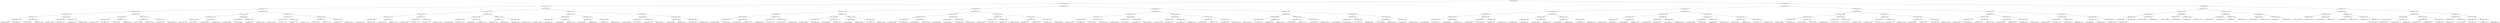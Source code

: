 digraph G{
1846728894 [label="Node{data=[5890, 5890]}"]
1846728894 -> 33327404
33327404 [label="Node{data=[3258, 3258]}"]
33327404 -> 188747966
188747966 [label="Node{data=[1720, 1720]}"]
188747966 -> 506083767
506083767 [label="Node{data=[1627, 1627]}"]
506083767 -> 1720047076
1720047076 [label="Node{data=[1513, 1513]}"]
1720047076 -> 55940593
55940593 [label="Node{data=[1505, 1505]}"]
55940593 -> 136028357
136028357 [label="Node{data=[1501, 1501]}"]
136028357 -> 1194575856
1194575856 [label="Node{data=[1499, 1499]}"]
1194575856 -> 265355271
265355271 [label="Node{data=[1498, 1498]}"]
1194575856 -> 537191953
537191953 [label="Node{data=[1500, 1500]}"]
136028357 -> 1976334172
1976334172 [label="Node{data=[1503, 1503]}"]
1976334172 -> 748233298
748233298 [label="Node{data=[1502, 1502]}"]
1976334172 -> 735043326
735043326 [label="Node{data=[1504, 1504]}"]
55940593 -> 754745848
754745848 [label="Node{data=[1509, 1509]}"]
754745848 -> 974939564
974939564 [label="Node{data=[1507, 1507]}"]
974939564 -> 1609714447
1609714447 [label="Node{data=[1506, 1506]}"]
974939564 -> 178210337
178210337 [label="Node{data=[1508, 1508]}"]
754745848 -> 1118102987
1118102987 [label="Node{data=[1511, 1511]}"]
1118102987 -> 466409782
466409782 [label="Node{data=[1510, 1510]}"]
1118102987 -> 1445675891
1445675891 [label="Node{data=[1512, 1512]}"]
1720047076 -> 653634009
653634009 [label="Node{data=[1619, 1619]}"]
653634009 -> 1125816945
1125816945 [label="Node{data=[1584, 1584]}"]
1125816945 -> 1046675021
1046675021 [label="Node{data=[1553, 1553]}"]
1046675021 -> 845025833
845025833 [label="Node{data=[1514, 1514]}"]
1046675021 -> 963563226
963563226 [label="Node{data=[1557, 1557]}"]
1125816945 -> 774898324
774898324 [label="Node{data=[1617, 1617]}"]
774898324 -> 126419337
126419337 [label="Node{data=[1616, 1616]}"]
774898324 -> 1166316555
1166316555 [label="Node{data=[1618, 1618]}"]
653634009 -> 173247103
173247103 [label="Node{data=[1623, 1623]}"]
173247103 -> 618204419
618204419 [label="Node{data=[1621, 1621]}"]
618204419 -> 1796461912
1796461912 [label="Node{data=[1620, 1620]}"]
618204419 -> 181805309
181805309 [label="Node{data=[1622, 1622]}"]
173247103 -> 473977770
473977770 [label="Node{data=[1625, 1625]}"]
473977770 -> 1889395764
1889395764 [label="Node{data=[1624, 1624]}"]
473977770 -> 89216618
89216618 [label="Node{data=[1626, 1626]}"]
506083767 -> 1044078581
1044078581 [label="Node{data=[1643, 1643]}"]
1044078581 -> 544769691
544769691 [label="Node{data=[1635, 1635]}"]
544769691 -> 1071344356
1071344356 [label="Node{data=[1631, 1631]}"]
1071344356 -> 808884595
808884595 [label="Node{data=[1629, 1629]}"]
808884595 -> 1410776183
1410776183 [label="Node{data=[1628, 1628]}"]
808884595 -> 809411632
809411632 [label="Node{data=[1630, 1630]}"]
1071344356 -> 1423336601
1423336601 [label="Node{data=[1633, 1633]}"]
1423336601 -> 1345294961
1345294961 [label="Node{data=[1632, 1632]}"]
1423336601 -> 825977095
825977095 [label="Node{data=[1634, 1634]}"]
544769691 -> 1960920116
1960920116 [label="Node{data=[1639, 1639]}"]
1960920116 -> 334763165
334763165 [label="Node{data=[1637, 1637]}"]
334763165 -> 1063559304
1063559304 [label="Node{data=[1636, 1636]}"]
334763165 -> 1434293554
1434293554 [label="Node{data=[1638, 1638]}"]
1960920116 -> 734243661
734243661 [label="Node{data=[1641, 1641]}"]
734243661 -> 413143636
413143636 [label="Node{data=[1640, 1640]}"]
734243661 -> 39485736
39485736 [label="Node{data=[1642, 1642]}"]
1044078581 -> 1001869396
1001869396 [label="Node{data=[1712, 1712]}"]
1001869396 -> 228068780
228068780 [label="Node{data=[1708, 1708]}"]
228068780 -> 355638521
355638521 [label="Node{data=[1706, 1706]}"]
355638521 -> 1136069814
1136069814 [label="Node{data=[1644, 1644]}"]
355638521 -> 1107546468
1107546468 [label="Node{data=[1707, 1707]}"]
228068780 -> 263930341
263930341 [label="Node{data=[1710, 1710]}"]
263930341 -> 250593727
250593727 [label="Node{data=[1709, 1709]}"]
263930341 -> 1967570536
1967570536 [label="Node{data=[1711, 1711]}"]
1001869396 -> 697489749
697489749 [label="Node{data=[1716, 1716]}"]
697489749 -> 2096304619
2096304619 [label="Node{data=[1714, 1714]}"]
2096304619 -> 216122867
216122867 [label="Node{data=[1713, 1713]}"]
2096304619 -> 1284808697
1284808697 [label="Node{data=[1715, 1715]}"]
697489749 -> 1945354063
1945354063 [label="Node{data=[1718, 1718]}"]
1945354063 -> 392922259
392922259 [label="Node{data=[1717, 1717]}"]
1945354063 -> 354878928
354878928 [label="Node{data=[1719, 1719]}"]
188747966 -> 2107915226
2107915226 [label="Node{data=[2218, 2218]}"]
2107915226 -> 323218150
323218150 [label="Node{data=[1741, 1741]}"]
323218150 -> 1489484545
1489484545 [label="Node{data=[1733, 1733]}"]
1489484545 -> 1977822284
1977822284 [label="Node{data=[1724, 1724]}"]
1977822284 -> 692429761
692429761 [label="Node{data=[1722, 1722]}"]
692429761 -> 626878677
626878677 [label="Node{data=[1721, 1721]}"]
692429761 -> 1084735692
1084735692 [label="Node{data=[1723, 1723]}"]
1977822284 -> 751441368
751441368 [label="Node{data=[1726, 1726]}"]
751441368 -> 680910891
680910891 [label="Node{data=[1725, 1725]}"]
751441368 -> 1715486252
1715486252 [label="Node{data=[1727, 1727]}"]
1489484545 -> 404693896
404693896 [label="Node{data=[1737, 1737]}"]
404693896 -> 1678217606
1678217606 [label="Node{data=[1735, 1735]}"]
1678217606 -> 1662300565
1662300565 [label="Node{data=[1734, 1734]}"]
1678217606 -> 71451269
71451269 [label="Node{data=[1736, 1736]}"]
404693896 -> 1704993510
1704993510 [label="Node{data=[1739, 1739]}"]
1704993510 -> 1030952053
1030952053 [label="Node{data=[1738, 1738]}"]
1704993510 -> 2074968663
2074968663 [label="Node{data=[1740, 1740]}"]
323218150 -> 1844289997
1844289997 [label="Node{data=[2210, 2210]}"]
1844289997 -> 163453316
163453316 [label="Node{data=[1745, 1745]}"]
163453316 -> 743142522
743142522 [label="Node{data=[1743, 1743]}"]
743142522 -> 996406430
996406430 [label="Node{data=[1742, 1742]}"]
743142522 -> 989907446
989907446 [label="Node{data=[1744, 1744]}"]
163453316 -> 1116439851
1116439851 [label="Node{data=[1747, 1747]}"]
1116439851 -> 890556836
890556836 [label="Node{data=[1746, 1746]}"]
1116439851 -> 293012636
293012636 [label="Node{data=[2177, 2177]}"]
1844289997 -> 738537533
738537533 [label="Node{data=[2214, 2214]}"]
738537533 -> 842615371
842615371 [label="Node{data=[2212, 2212]}"]
842615371 -> 565392473
565392473 [label="Node{data=[2211, 2211]}"]
842615371 -> 139040535
139040535 [label="Node{data=[2213, 2213]}"]
738537533 -> 231262971
231262971 [label="Node{data=[2216, 2216]}"]
231262971 -> 1977332251
1977332251 [label="Node{data=[2215, 2215]}"]
231262971 -> 1307726085
1307726085 [label="Node{data=[2217, 2217]}"]
2107915226 -> 155682435
155682435 [label="Node{data=[2234, 2234]}"]
155682435 -> 1116932674
1116932674 [label="Node{data=[2226, 2226]}"]
1116932674 -> 1785733985
1785733985 [label="Node{data=[2222, 2222]}"]
1785733985 -> 903167315
903167315 [label="Node{data=[2220, 2220]}"]
903167315 -> 9688820
9688820 [label="Node{data=[2219, 2219]}"]
903167315 -> 1518865854
1518865854 [label="Node{data=[2221, 2221]}"]
1785733985 -> 831018661
831018661 [label="Node{data=[2224, 2224]}"]
831018661 -> 757848674
757848674 [label="Node{data=[2223, 2223]}"]
831018661 -> 865176901
865176901 [label="Node{data=[2225, 2225]}"]
1116932674 -> 703497076
703497076 [label="Node{data=[2230, 2230]}"]
703497076 -> 1512097170
1512097170 [label="Node{data=[2228, 2228]}"]
1512097170 -> 699133054
699133054 [label="Node{data=[2227, 2227]}"]
1512097170 -> 376416171
376416171 [label="Node{data=[2229, 2229]}"]
703497076 -> 1271358257
1271358257 [label="Node{data=[2232, 2232]}"]
1271358257 -> 387392398
387392398 [label="Node{data=[2231, 2231]}"]
1271358257 -> 1630139662
1630139662 [label="Node{data=[2233, 2233]}"]
155682435 -> 177226879
177226879 [label="Node{data=[3194, 3194]}"]
177226879 -> 2059301111
2059301111 [label="Node{data=[2238, 2238]}"]
2059301111 -> 1411069821
1411069821 [label="Node{data=[2236, 2236]}"]
1411069821 -> 2050242933
2050242933 [label="Node{data=[2235, 2235]}"]
1411069821 -> 1913596400
1913596400 [label="Node{data=[2237, 2237]}"]
2059301111 -> 2067781262
2067781262 [label="Node{data=[2240, 2240]}"]
2067781262 -> 1980933707
1980933707 [label="Node{data=[2239, 2239]}"]
2067781262 -> 766957165
766957165 [label="Node{data=[2873, 2873]}"]
177226879 -> 654125698
654125698 [label="Node{data=[3254, 3254]}"]
654125698 -> 603132789
603132789 [label="Node{data=[3252, 3252]}"]
603132789 -> 1085327806
1085327806 [label="Node{data=[3246, 3246]}"]
603132789 -> 1538161275
1538161275 [label="Node{data=[3253, 3253]}"]
654125698 -> 340320950
340320950 [label="Node{data=[3256, 3256]}"]
340320950 -> 798700529
798700529 [label="Node{data=[3255, 3255]}"]
340320950 -> 1772151429
1772151429 [label="Node{data=[3257, 3257]}"]
33327404 -> 1106587752
1106587752 [label="Node{data=[3747, 3747]}"]
1106587752 -> 318453682
318453682 [label="Node{data=[3681, 3681]}"]
318453682 -> 1686735527
1686735527 [label="Node{data=[3511, 3511]}"]
1686735527 -> 173275257
173275257 [label="Node{data=[3266, 3266]}"]
173275257 -> 1657667371
1657667371 [label="Node{data=[3262, 3262]}"]
1657667371 -> 692060775
692060775 [label="Node{data=[3260, 3260]}"]
692060775 -> 28600666
28600666 [label="Node{data=[3259, 3259]}"]
692060775 -> 347195685
347195685 [label="Node{data=[3261, 3261]}"]
1657667371 -> 419973183
419973183 [label="Node{data=[3264, 3264]}"]
419973183 -> 812786243
812786243 [label="Node{data=[3263, 3263]}"]
419973183 -> 305030062
305030062 [label="Node{data=[3265, 3265]}"]
173275257 -> 147613743
147613743 [label="Node{data=[3394, 3394]}"]
147613743 -> 1407090873
1407090873 [label="Node{data=[3268, 3268]}"]
1407090873 -> 1914683579
1914683579 [label="Node{data=[3267, 3267]}"]
1407090873 -> 332262981
332262981 [label="Node{data=[3297, 3297]}"]
147613743 -> 2024497411
2024497411 [label="Node{data=[3509, 3509]}"]
2024497411 -> 1599602151
1599602151 [label="Node{data=[3508, 3508]}"]
2024497411 -> 1405220014
1405220014 [label="Node{data=[3510, 3510]}"]
1686735527 -> 797087573
797087573 [label="Node{data=[3673, 3673]}"]
797087573 -> 201476319
201476319 [label="Node{data=[3669, 3669]}"]
201476319 -> 1817851005
1817851005 [label="Node{data=[3667, 3667]}"]
1817851005 -> 820169180
820169180 [label="Node{data=[3550, 3550]}"]
1817851005 -> 199346346
199346346 [label="Node{data=[3668, 3668]}"]
201476319 -> 364592569
364592569 [label="Node{data=[3671, 3671]}"]
364592569 -> 679418543
679418543 [label="Node{data=[3670, 3670]}"]
364592569 -> 250976853
250976853 [label="Node{data=[3672, 3672]}"]
797087573 -> 190097337
190097337 [label="Node{data=[3677, 3677]}"]
190097337 -> 1204684191
1204684191 [label="Node{data=[3675, 3675]}"]
1204684191 -> 397727147
397727147 [label="Node{data=[3674, 3674]}"]
1204684191 -> 892453434
892453434 [label="Node{data=[3676, 3676]}"]
190097337 -> 469160522
469160522 [label="Node{data=[3679, 3679]}"]
469160522 -> 748932694
748932694 [label="Node{data=[3678, 3678]}"]
469160522 -> 487280612
487280612 [label="Node{data=[3680, 3680]}"]
318453682 -> 638615149
638615149 [label="Node{data=[3697, 3697]}"]
638615149 -> 198810727
198810727 [label="Node{data=[3689, 3689]}"]
198810727 -> 968499764
968499764 [label="Node{data=[3685, 3685]}"]
968499764 -> 2122923656
2122923656 [label="Node{data=[3683, 3683]}"]
2122923656 -> 1540342818
1540342818 [label="Node{data=[3682, 3682]}"]
2122923656 -> 481444248
481444248 [label="Node{data=[3684, 3684]}"]
968499764 -> 1961982904
1961982904 [label="Node{data=[3687, 3687]}"]
1961982904 -> 1136359120
1136359120 [label="Node{data=[3686, 3686]}"]
1961982904 -> 1727022161
1727022161 [label="Node{data=[3688, 3688]}"]
198810727 -> 1749051286
1749051286 [label="Node{data=[3693, 3693]}"]
1749051286 -> 395570589
395570589 [label="Node{data=[3691, 3691]}"]
395570589 -> 252056649
252056649 [label="Node{data=[3690, 3690]}"]
395570589 -> 1806703412
1806703412 [label="Node{data=[3692, 3692]}"]
1749051286 -> 2600195
2600195 [label="Node{data=[3695, 3695]}"]
2600195 -> 139483039
139483039 [label="Node{data=[3694, 3694]}"]
2600195 -> 927710848
927710848 [label="Node{data=[3696, 3696]}"]
638615149 -> 1548315366
1548315366 [label="Node{data=[3739, 3739]}"]
1548315366 -> 1631296473
1631296473 [label="Node{data=[3735, 3735]}"]
1631296473 -> 1809700046
1809700046 [label="Node{data=[3721, 3721]}"]
1809700046 -> 17356939
17356939 [label="Node{data=[3698, 3698]}"]
1809700046 -> 369204246
369204246 [label="Node{data=[3734, 3734]}"]
1631296473 -> 727263324
727263324 [label="Node{data=[3737, 3737]}"]
727263324 -> 782754397
782754397 [label="Node{data=[3736, 3736]}"]
727263324 -> 1764535170
1764535170 [label="Node{data=[3738, 3738]}"]
1548315366 -> 1943497629
1943497629 [label="Node{data=[3743, 3743]}"]
1943497629 -> 296662643
296662643 [label="Node{data=[3741, 3741]}"]
296662643 -> 658193
658193 [label="Node{data=[3740, 3740]}"]
296662643 -> 209109033
209109033 [label="Node{data=[3742, 3742]}"]
1943497629 -> 1144375737
1144375737 [label="Node{data=[3745, 3745]}"]
1144375737 -> 541909602
541909602 [label="Node{data=[3744, 3744]}"]
1144375737 -> 1884170233
1884170233 [label="Node{data=[3746, 3746]}"]
1106587752 -> 1250149969
1250149969 [label="Node{data=[5626, 5626]}"]
1250149969 -> 546420409
546420409 [label="Node{data=[5610, 5610]}"]
546420409 -> 1728651067
1728651067 [label="Node{data=[3755, 3755]}"]
1728651067 -> 1727634892
1727634892 [label="Node{data=[3751, 3751]}"]
1727634892 -> 840723980
840723980 [label="Node{data=[3749, 3749]}"]
840723980 -> 529871496
529871496 [label="Node{data=[3748, 3748]}"]
840723980 -> 818550406
818550406 [label="Node{data=[3750, 3750]}"]
1727634892 -> 444070574
444070574 [label="Node{data=[3753, 3753]}"]
444070574 -> 1271565282
1271565282 [label="Node{data=[3752, 3752]}"]
444070574 -> 2113794401
2113794401 [label="Node{data=[3754, 3754]}"]
1728651067 -> 501458558
501458558 [label="Node{data=[5606, 5606]}"]
501458558 -> 946114022
946114022 [label="Node{data=[5604, 5604]}"]
946114022 -> 669942931
669942931 [label="Node{data=[5603, 5603]}"]
946114022 -> 889851894
889851894 [label="Node{data=[5605, 5605]}"]
501458558 -> 903520127
903520127 [label="Node{data=[5608, 5608]}"]
903520127 -> 701317023
701317023 [label="Node{data=[5607, 5607]}"]
903520127 -> 2052389929
2052389929 [label="Node{data=[5609, 5609]}"]
546420409 -> 532949290
532949290 [label="Node{data=[5618, 5618]}"]
532949290 -> 2122607818
2122607818 [label="Node{data=[5614, 5614]}"]
2122607818 -> 1047893314
1047893314 [label="Node{data=[5612, 5612]}"]
1047893314 -> 1671267089
1671267089 [label="Node{data=[5611, 5611]}"]
1047893314 -> 1563323185
1563323185 [label="Node{data=[5613, 5613]}"]
2122607818 -> 9547362
9547362 [label="Node{data=[5616, 5616]}"]
9547362 -> 308077751
308077751 [label="Node{data=[5615, 5615]}"]
9547362 -> 500594918
500594918 [label="Node{data=[5617, 5617]}"]
532949290 -> 856686478
856686478 [label="Node{data=[5622, 5622]}"]
856686478 -> 1054909747
1054909747 [label="Node{data=[5620, 5620]}"]
1054909747 -> 1273792260
1273792260 [label="Node{data=[5619, 5619]}"]
1054909747 -> 1708382167
1708382167 [label="Node{data=[5621, 5621]}"]
856686478 -> 694986604
694986604 [label="Node{data=[5624, 5624]}"]
694986604 -> 312366671
312366671 [label="Node{data=[5623, 5623]}"]
694986604 -> 1030039487
1030039487 [label="Node{data=[5625, 5625]}"]
1250149969 -> 1190339243
1190339243 [label="Node{data=[5642, 5642]}"]
1190339243 -> 183020254
183020254 [label="Node{data=[5634, 5634]}"]
183020254 -> 1780791778
1780791778 [label="Node{data=[5630, 5630]}"]
1780791778 -> 2120758214
2120758214 [label="Node{data=[5628, 5628]}"]
2120758214 -> 567386330
567386330 [label="Node{data=[5627, 5627]}"]
2120758214 -> 1855996004
1855996004 [label="Node{data=[5629, 5629]}"]
1780791778 -> 553918459
553918459 [label="Node{data=[5632, 5632]}"]
553918459 -> 516816414
516816414 [label="Node{data=[5631, 5631]}"]
553918459 -> 850807405
850807405 [label="Node{data=[5633, 5633]}"]
183020254 -> 1593413439
1593413439 [label="Node{data=[5638, 5638]}"]
1593413439 -> 1602463964
1602463964 [label="Node{data=[5636, 5636]}"]
1602463964 -> 776966204
776966204 [label="Node{data=[5635, 5635]}"]
1602463964 -> 774521530
774521530 [label="Node{data=[5637, 5637]}"]
1593413439 -> 1018736695
1018736695 [label="Node{data=[5640, 5640]}"]
1018736695 -> 2118072884
2118072884 [label="Node{data=[5639, 5639]}"]
1018736695 -> 740527039
740527039 [label="Node{data=[5641, 5641]}"]
1190339243 -> 1348481811
1348481811 [label="Node{data=[5882, 5882]}"]
1348481811 -> 698357792
698357792 [label="Node{data=[5646, 5646]}"]
698357792 -> 784951738
784951738 [label="Node{data=[5644, 5644]}"]
784951738 -> 503804335
503804335 [label="Node{data=[5643, 5643]}"]
784951738 -> 1328423383
1328423383 [label="Node{data=[5645, 5645]}"]
698357792 -> 1717977354
1717977354 [label="Node{data=[5680, 5680]}"]
1717977354 -> 50815173
50815173 [label="Node{data=[5679, 5679]}"]
1717977354 -> 648602371
648602371 [label="Node{data=[5681, 5681]}"]
1348481811 -> 406216344
406216344 [label="Node{data=[5886, 5886]}"]
406216344 -> 1284256389
1284256389 [label="Node{data=[5884, 5884]}"]
1284256389 -> 1958048409
1958048409 [label="Node{data=[5883, 5883]}"]
1284256389 -> 358889463
358889463 [label="Node{data=[5885, 5885]}"]
406216344 -> 1066166621
1066166621 [label="Node{data=[5888, 5888]}"]
1066166621 -> 314141747
314141747 [label="Node{data=[5887, 5887]}"]
1066166621 -> 1296561479
1296561479 [label="Node{data=[5889, 5889]}"]
1846728894 -> 2041100439
2041100439 [label="Node{data=[8067, 8067]}"]
2041100439 -> 624091262
624091262 [label="Node{data=[7404, 7404]}"]
624091262 -> 2083772447
2083772447 [label="Node{data=[5971, 5971]}"]
2083772447 -> 237827859
237827859 [label="Node{data=[5906, 5906]}"]
237827859 -> 855411265
855411265 [label="Node{data=[5898, 5898]}"]
855411265 -> 16756080
16756080 [label="Node{data=[5894, 5894]}"]
16756080 -> 1659797072
1659797072 [label="Node{data=[5892, 5892]}"]
1659797072 -> 194222449
194222449 [label="Node{data=[5891, 5891]}"]
1659797072 -> 1575728320
1575728320 [label="Node{data=[5893, 5893]}"]
16756080 -> 545396256
545396256 [label="Node{data=[5896, 5896]}"]
545396256 -> 823128222
823128222 [label="Node{data=[5895, 5895]}"]
545396256 -> 650162143
650162143 [label="Node{data=[5897, 5897]}"]
855411265 -> 638407283
638407283 [label="Node{data=[5902, 5902]}"]
638407283 -> 370041732
370041732 [label="Node{data=[5900, 5900]}"]
370041732 -> 1481374427
1481374427 [label="Node{data=[5899, 5899]}"]
370041732 -> 2077628506
2077628506 [label="Node{data=[5901, 5901]}"]
638407283 -> 931414937
931414937 [label="Node{data=[5904, 5904]}"]
931414937 -> 1383269550
1383269550 [label="Node{data=[5903, 5903]}"]
931414937 -> 1441378585
1441378585 [label="Node{data=[5905, 5905]}"]
237827859 -> 506881846
506881846 [label="Node{data=[5914, 5914]}"]
506881846 -> 188442594
188442594 [label="Node{data=[5910, 5910]}"]
188442594 -> 1101481055
1101481055 [label="Node{data=[5908, 5908]}"]
1101481055 -> 1507738635
1507738635 [label="Node{data=[5907, 5907]}"]
1101481055 -> 1962706897
1962706897 [label="Node{data=[5909, 5909]}"]
188442594 -> 606661339
606661339 [label="Node{data=[5912, 5912]}"]
606661339 -> 1599526845
1599526845 [label="Node{data=[5911, 5911]}"]
606661339 -> 1954754112
1954754112 [label="Node{data=[5913, 5913]}"]
506881846 -> 1683094798
1683094798 [label="Node{data=[5967, 5967]}"]
1683094798 -> 122465645
122465645 [label="Node{data=[5965, 5965]}"]
122465645 -> 1859021062
1859021062 [label="Node{data=[5949, 5949]}"]
122465645 -> 64138161
64138161 [label="Node{data=[5966, 5966]}"]
1683094798 -> 1744871240
1744871240 [label="Node{data=[5969, 5969]}"]
1744871240 -> 180711648
180711648 [label="Node{data=[5968, 5968]}"]
1744871240 -> 400473831
400473831 [label="Node{data=[5970, 5970]}"]
2083772447 -> 29823118
29823118 [label="Node{data=[6336, 6336]}"]
29823118 -> 1834034465
1834034465 [label="Node{data=[5979, 5979]}"]
1834034465 -> 1286736411
1286736411 [label="Node{data=[5975, 5975]}"]
1286736411 -> 779726060
779726060 [label="Node{data=[5973, 5973]}"]
779726060 -> 394500813
394500813 [label="Node{data=[5972, 5972]}"]
779726060 -> 1939852593
1939852593 [label="Node{data=[5974, 5974]}"]
1286736411 -> 799142795
799142795 [label="Node{data=[5977, 5977]}"]
799142795 -> 1289499743
1289499743 [label="Node{data=[5976, 5976]}"]
799142795 -> 1199737595
1199737595 [label="Node{data=[5978, 5978]}"]
1834034465 -> 1257841023
1257841023 [label="Node{data=[5983, 5983]}"]
1257841023 -> 1784987136
1784987136 [label="Node{data=[5981, 5981]}"]
1784987136 -> 1194791391
1194791391 [label="Node{data=[5980, 5980]}"]
1784987136 -> 338792080
338792080 [label="Node{data=[5982, 5982]}"]
1257841023 -> 390113200
390113200 [label="Node{data=[5985, 5985]}"]
390113200 -> 1478205414
1478205414 [label="Node{data=[5984, 5984]}"]
390113200 -> 668845267
668845267 [label="Node{data=[5986, 5986]}"]
29823118 -> 1057000374
1057000374 [label="Node{data=[7396, 7396]}"]
1057000374 -> 770688705
770688705 [label="Node{data=[7392, 7392]}"]
770688705 -> 697272373
697272373 [label="Node{data=[6379, 6379]}"]
697272373 -> 1623014027
1623014027 [label="Node{data=[6367, 6367]}"]
697272373 -> 1532710929
1532710929 [label="Node{data=[6404, 6404]}"]
770688705 -> 147938421
147938421 [label="Node{data=[7394, 7394]}"]
147938421 -> 1573561210
1573561210 [label="Node{data=[7393, 7393]}"]
147938421 -> 1412080426
1412080426 [label="Node{data=[7395, 7395]}"]
1057000374 -> 1441839718
1441839718 [label="Node{data=[7400, 7400]}"]
1441839718 -> 1472226905
1472226905 [label="Node{data=[7398, 7398]}"]
1472226905 -> 1595530920
1595530920 [label="Node{data=[7397, 7397]}"]
1472226905 -> 1588266386
1588266386 [label="Node{data=[7399, 7399]}"]
1441839718 -> 249079723
249079723 [label="Node{data=[7402, 7402]}"]
249079723 -> 1526659719
1526659719 [label="Node{data=[7401, 7401]}"]
249079723 -> 1258525678
1258525678 [label="Node{data=[7403, 7403]}"]
624091262 -> 1300404361
1300404361 [label="Node{data=[7992, 7992]}"]
1300404361 -> 111975277
111975277 [label="Node{data=[7508, 7508]}"]
111975277 -> 732656637
732656637 [label="Node{data=[7500, 7500]}"]
732656637 -> 2095057285
2095057285 [label="Node{data=[7408, 7408]}"]
2095057285 -> 629112896
629112896 [label="Node{data=[7406, 7406]}"]
629112896 -> 1198129265
1198129265 [label="Node{data=[7405, 7405]}"]
629112896 -> 925804538
925804538 [label="Node{data=[7407, 7407]}"]
2095057285 -> 1266560187
1266560187 [label="Node{data=[7415, 7415]}"]
1266560187 -> 316327956
316327956 [label="Node{data=[7409, 7409]}"]
1266560187 -> 94645174
94645174 [label="Node{data=[7499, 7499]}"]
732656637 -> 1207389583
1207389583 [label="Node{data=[7504, 7504]}"]
1207389583 -> 2111220286
2111220286 [label="Node{data=[7502, 7502]}"]
2111220286 -> 965236728
965236728 [label="Node{data=[7501, 7501]}"]
2111220286 -> 492118756
492118756 [label="Node{data=[7503, 7503]}"]
1207389583 -> 1613996020
1613996020 [label="Node{data=[7506, 7506]}"]
1613996020 -> 679235222
679235222 [label="Node{data=[7505, 7505]}"]
1613996020 -> 1404107766
1404107766 [label="Node{data=[7507, 7507]}"]
111975277 -> 1741074790
1741074790 [label="Node{data=[7887, 7887]}"]
1741074790 -> 469126741
469126741 [label="Node{data=[7512, 7512]}"]
469126741 -> 1370794819
1370794819 [label="Node{data=[7510, 7510]}"]
1370794819 -> 84907464
84907464 [label="Node{data=[7509, 7509]}"]
1370794819 -> 1460689294
1460689294 [label="Node{data=[7511, 7511]}"]
469126741 -> 2126328287
2126328287 [label="Node{data=[7514, 7514]}"]
2126328287 -> 170353656
170353656 [label="Node{data=[7513, 7513]}"]
2126328287 -> 1946097313
1946097313 [label="Node{data=[7515, 7515]}"]
1741074790 -> 653716857
653716857 [label="Node{data=[7988, 7988]}"]
653716857 -> 827458481
827458481 [label="Node{data=[7922, 7922]}"]
827458481 -> 6004416
6004416 [label="Node{data=[7898, 7898]}"]
827458481 -> 194693748
194693748 [label="Node{data=[7926, 7926]}"]
653716857 -> 437674843
437674843 [label="Node{data=[7990, 7990]}"]
437674843 -> 1006154787
1006154787 [label="Node{data=[7989, 7989]}"]
437674843 -> 1737064450
1737064450 [label="Node{data=[7991, 7991]}"]
1300404361 -> 974995437
974995437 [label="Node{data=[8051, 8051]}"]
974995437 -> 322477902
322477902 [label="Node{data=[8043, 8043]}"]
322477902 -> 1839167654
1839167654 [label="Node{data=[8039, 8039]}"]
1839167654 -> 1186819207
1186819207 [label="Node{data=[8037, 8037]}"]
1186819207 -> 353157610
353157610 [label="Node{data=[7993, 7993]}"]
1186819207 -> 1117388522
1117388522 [label="Node{data=[8038, 8038]}"]
1839167654 -> 1414919255
1414919255 [label="Node{data=[8041, 8041]}"]
1414919255 -> 2040623886
2040623886 [label="Node{data=[8040, 8040]}"]
1414919255 -> 173141569
173141569 [label="Node{data=[8042, 8042]}"]
322477902 -> 120733519
120733519 [label="Node{data=[8047, 8047]}"]
120733519 -> 2084476082
2084476082 [label="Node{data=[8045, 8045]}"]
2084476082 -> 242590008
242590008 [label="Node{data=[8044, 8044]}"]
2084476082 -> 190014801
190014801 [label="Node{data=[8046, 8046]}"]
120733519 -> 495840051
495840051 [label="Node{data=[8049, 8049]}"]
495840051 -> 362706740
362706740 [label="Node{data=[8048, 8048]}"]
495840051 -> 910260446
910260446 [label="Node{data=[8050, 8050]}"]
974995437 -> 648604330
648604330 [label="Node{data=[8059, 8059]}"]
648604330 -> 1410226495
1410226495 [label="Node{data=[8055, 8055]}"]
1410226495 -> 844084061
844084061 [label="Node{data=[8053, 8053]}"]
844084061 -> 267758146
267758146 [label="Node{data=[8052, 8052]}"]
844084061 -> 1860828332
1860828332 [label="Node{data=[8054, 8054]}"]
1410226495 -> 1216911343
1216911343 [label="Node{data=[8057, 8057]}"]
1216911343 -> 127009016
127009016 [label="Node{data=[8056, 8056]}"]
1216911343 -> 622271986
622271986 [label="Node{data=[8058, 8058]}"]
648604330 -> 70945120
70945120 [label="Node{data=[8063, 8063]}"]
70945120 -> 142692839
142692839 [label="Node{data=[8061, 8061]}"]
142692839 -> 528684495
528684495 [label="Node{data=[8060, 8060]}"]
142692839 -> 48653120
48653120 [label="Node{data=[8062, 8062]}"]
70945120 -> 1380420597
1380420597 [label="Node{data=[8065, 8065]}"]
1380420597 -> 1355540019
1355540019 [label="Node{data=[8064, 8064]}"]
1380420597 -> 1474411656
1474411656 [label="Node{data=[8066, 8066]}"]
2041100439 -> 1722562903
1722562903 [label="Node{data=[9330, 9330]}"]
1722562903 -> 148508244
148508244 [label="Node{data=[9243, 9243]}"]
148508244 -> 128944898
128944898 [label="Node{data=[9235, 9235]}"]
128944898 -> 1567646339
1567646339 [label="Node{data=[8260, 8260]}"]
1567646339 -> 1511100155
1511100155 [label="Node{data=[8114, 8114]}"]
1511100155 -> 39945027
39945027 [label="Node{data=[8068, 8068]}"]
1511100155 -> 2037251990
2037251990 [label="Node{data=[8258, 8258]}"]
1567646339 -> 668462658
668462658 [label="Node{data=[9233, 9233]}"]
668462658 -> 1902627349
1902627349 [label="Node{data=[9232, 9232]}"]
668462658 -> 2140284129
2140284129 [label="Node{data=[9234, 9234]}"]
128944898 -> 1763042762
1763042762 [label="Node{data=[9239, 9239]}"]
1763042762 -> 1906877268
1906877268 [label="Node{data=[9237, 9237]}"]
1906877268 -> 1053878294
1053878294 [label="Node{data=[9236, 9236]}"]
1906877268 -> 1342924289
1342924289 [label="Node{data=[9238, 9238]}"]
1763042762 -> 376894079
376894079 [label="Node{data=[9241, 9241]}"]
376894079 -> 577786342
577786342 [label="Node{data=[9240, 9240]}"]
376894079 -> 467246566
467246566 [label="Node{data=[9242, 9242]}"]
148508244 -> 275368946
275368946 [label="Node{data=[9297, 9297]}"]
275368946 -> 833435274
833435274 [label="Node{data=[9276, 9276]}"]
833435274 -> 301121080
301121080 [label="Node{data=[9245, 9245]}"]
301121080 -> 1175660365
1175660365 [label="Node{data=[9244, 9244]}"]
301121080 -> 419123750
419123750 [label="Node{data=[9246, 9246]}"]
833435274 -> 1077554901
1077554901 [label="Node{data=[9295, 9295]}"]
1077554901 -> 1153256340
1153256340 [label="Node{data=[9294, 9294]}"]
1077554901 -> 466298113
466298113 [label="Node{data=[9296, 9296]}"]
275368946 -> 1499672124
1499672124 [label="Node{data=[9326, 9326]}"]
1499672124 -> 1212088131
1212088131 [label="Node{data=[9324, 9324]}"]
1212088131 -> 1718742075
1718742075 [label="Node{data=[9323, 9323]}"]
1212088131 -> 617623257
617623257 [label="Node{data=[9325, 9325]}"]
1499672124 -> 1677915825
1677915825 [label="Node{data=[9328, 9328]}"]
1677915825 -> 1543096725
1543096725 [label="Node{data=[9327, 9327]}"]
1677915825 -> 838924005
838924005 [label="Node{data=[9329, 9329]}"]
1722562903 -> 386117786
386117786 [label="Node{data=[9372, 9372]}"]
386117786 -> 1682402229
1682402229 [label="Node{data=[9338, 9338]}"]
1682402229 -> 1911010249
1911010249 [label="Node{data=[9334, 9334]}"]
1911010249 -> 1147524302
1147524302 [label="Node{data=[9332, 9332]}"]
1147524302 -> 1315453880
1315453880 [label="Node{data=[9331, 9331]}"]
1147524302 -> 288226051
288226051 [label="Node{data=[9333, 9333]}"]
1911010249 -> 1561881364
1561881364 [label="Node{data=[9336, 9336]}"]
1561881364 -> 934352861
934352861 [label="Node{data=[9335, 9335]}"]
1561881364 -> 948653928
948653928 [label="Node{data=[9337, 9337]}"]
1682402229 -> 1182817945
1182817945 [label="Node{data=[9342, 9342]}"]
1182817945 -> 1490996630
1490996630 [label="Node{data=[9340, 9340]}"]
1490996630 -> 1743660719
1743660719 [label="Node{data=[9339, 9339]}"]
1490996630 -> 92063029
92063029 [label="Node{data=[9341, 9341]}"]
1182817945 -> 1103902613
1103902613 [label="Node{data=[9344, 9344]}"]
1103902613 -> 1867575367
1867575367 [label="Node{data=[9343, 9343]}"]
1103902613 -> 2031974492
2031974492 [label="Node{data=[9371, 9371]}"]
386117786 -> 439050023
439050023 [label="Node{data=[9388, 9388]}"]
439050023 -> 981181288
981181288 [label="Node{data=[9380, 9380]}"]
981181288 -> 1380036264
1380036264 [label="Node{data=[9376, 9376]}"]
1380036264 -> 1082975012
1082975012 [label="Node{data=[9374, 9374]}"]
1082975012 -> 10378869
10378869 [label="Node{data=[9373, 9373]}"]
1082975012 -> 1738132973
1738132973 [label="Node{data=[9375, 9375]}"]
1380036264 -> 955386712
955386712 [label="Node{data=[9378, 9378]}"]
955386712 -> 524307105
524307105 [label="Node{data=[9377, 9377]}"]
955386712 -> 1834992330
1834992330 [label="Node{data=[9379, 9379]}"]
981181288 -> 1149275177
1149275177 [label="Node{data=[9384, 9384]}"]
1149275177 -> 1812002602
1812002602 [label="Node{data=[9382, 9382]}"]
1812002602 -> 1904786761
1904786761 [label="Node{data=[9381, 9381]}"]
1812002602 -> 1657956384
1657956384 [label="Node{data=[9383, 9383]}"]
1149275177 -> 586367383
586367383 [label="Node{data=[9386, 9386]}"]
586367383 -> 1235307332
1235307332 [label="Node{data=[9385, 9385]}"]
586367383 -> 2113394124
2113394124 [label="Node{data=[9387, 9387]}"]
439050023 -> 211099962
211099962 [label="Node{data=[9392, 9392]}"]
211099962 -> 877803206
877803206 [label="Node{data=[9390, 9390]}"]
877803206 -> 2011869283
2011869283 [label="Node{data=[9389, 9389]}"]
877803206 -> 879772391
879772391 [label="Node{data=[9391, 9391]}"]
211099962 -> 298396066
298396066 [label="Node{data=[9396, 9396]}"]
298396066 -> 872991067
872991067 [label="Node{data=[9394, 9394]}"]
872991067 -> 381881873
381881873 [label="Node{data=[9393, 9393]}"]
872991067 -> 538050900
538050900 [label="Node{data=[9395, 9395]}"]
298396066 -> 2026813645
2026813645 [label="Node{data=[9453, 9453]}"]
2026813645 -> 184476830
184476830 [label="Node{data=[9422, 9422]}"]
2026813645 -> 79941718
79941718 [label="Node{data=[9621, 9621]}"]
}